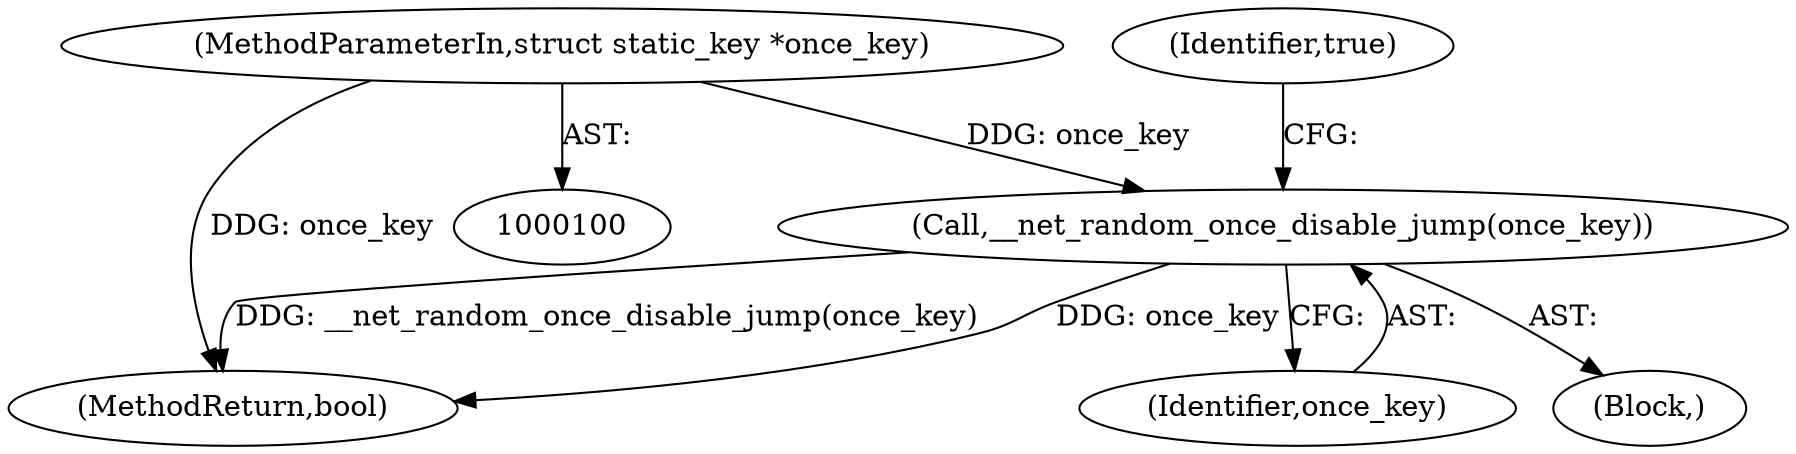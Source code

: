 digraph "0_linux_3d4405226d27b3a215e4d03cfa51f536244e5de7@API" {
"1000134" [label="(Call,__net_random_once_disable_jump(once_key))"];
"1000104" [label="(MethodParameterIn,struct static_key *once_key)"];
"1000137" [label="(Identifier,true)"];
"1000134" [label="(Call,__net_random_once_disable_jump(once_key))"];
"1000105" [label="(Block,)"];
"1000104" [label="(MethodParameterIn,struct static_key *once_key)"];
"1000138" [label="(MethodReturn,bool)"];
"1000135" [label="(Identifier,once_key)"];
"1000134" -> "1000105"  [label="AST: "];
"1000134" -> "1000135"  [label="CFG: "];
"1000135" -> "1000134"  [label="AST: "];
"1000137" -> "1000134"  [label="CFG: "];
"1000134" -> "1000138"  [label="DDG: __net_random_once_disable_jump(once_key)"];
"1000134" -> "1000138"  [label="DDG: once_key"];
"1000104" -> "1000134"  [label="DDG: once_key"];
"1000104" -> "1000100"  [label="AST: "];
"1000104" -> "1000138"  [label="DDG: once_key"];
}
